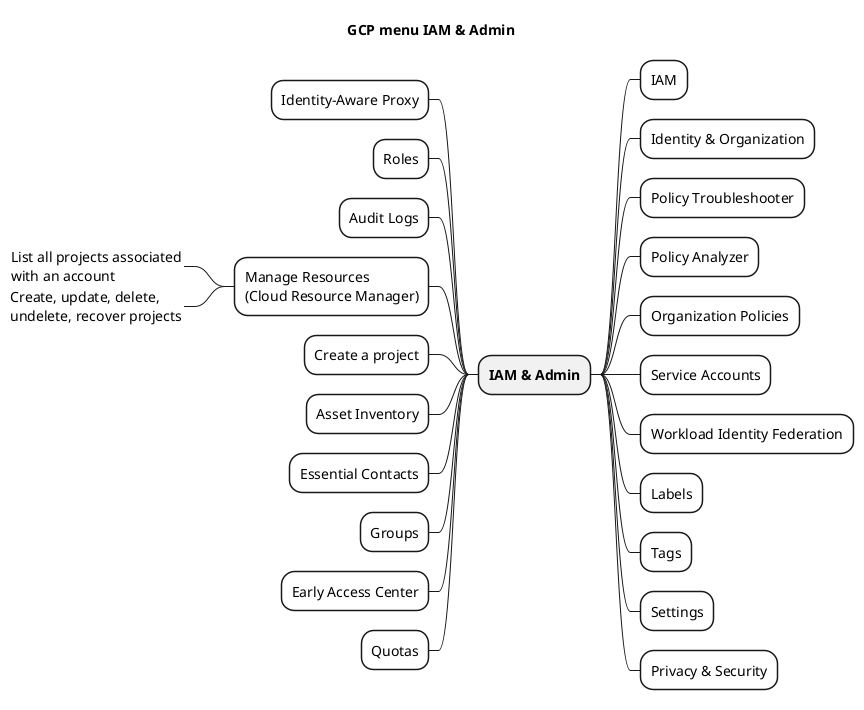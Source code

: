 @startmindmap
title GCP menu IAM & Admin

- **IAM & Admin**
**[#White]  IAM
**[#White]  Identity & Organization
**[#White]  Policy Troubleshooter
**[#White]  Policy Analyzer
**[#White]  Organization Policies
**[#White]  Service Accounts
**[#White]  Workload Identity Federation
**[#White]  Labels
**[#White]  Tags
**[#White]  Settings
**[#White]  Privacy & Security
--[#White]  Identity-Aware Proxy
--[#White]  Roles
--[#White]  Audit Logs
--[#White]  Manage Resources\n(Cloud Resource Manager)
---_ List all projects associated\nwith an account
---_ Create, update, delete, \nundelete, recover projects

--[#White]  Create a project
--[#White]  Asset Inventory
--[#White]  Essential Contacts
--[#White]  Groups
--[#White]  Early Access Center
--[#White]  Quotas

@endmindmap